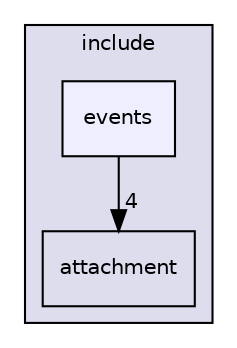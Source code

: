 digraph "events" {
  compound=true
  node [ fontsize="10", fontname="Helvetica"];
  edge [ labelfontsize="10", labelfontname="Helvetica"];
  subgraph clusterdir_5a2e7e63c769be3e121e8a7cb4ca18ae {
    graph [ bgcolor="#ddddee", pencolor="black", label="include" fontname="Helvetica", fontsize="10", URL="dir_5a2e7e63c769be3e121e8a7cb4ca18ae.html"]
  dir_ee948aa2b3c7a5b291bce42c7e48fee6 [shape=box label="attachment" URL="dir_ee948aa2b3c7a5b291bce42c7e48fee6.html"];
  dir_03b2bc3693d5675d7d6ce68ee4f46d50 [shape=box, label="events", style="filled", fillcolor="#eeeeff", pencolor="black", URL="dir_03b2bc3693d5675d7d6ce68ee4f46d50.html"];
  }
  dir_03b2bc3693d5675d7d6ce68ee4f46d50->dir_ee948aa2b3c7a5b291bce42c7e48fee6 [headlabel="4", labeldistance=1.5 headhref="dir_000003_000007.html"];
}
